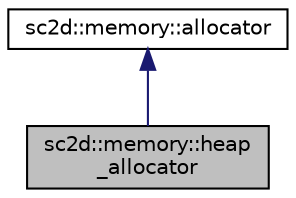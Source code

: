 digraph "sc2d::memory::heap_allocator"
{
  edge [fontname="Helvetica",fontsize="10",labelfontname="Helvetica",labelfontsize="10"];
  node [fontname="Helvetica",fontsize="10",shape=record];
  Node2 [label="sc2d::memory::heap\l_allocator",height=0.2,width=0.4,color="black", fillcolor="grey75", style="filled", fontcolor="black"];
  Node3 -> Node2 [dir="back",color="midnightblue",fontsize="10",style="solid",fontname="Helvetica"];
  Node3 [label="sc2d::memory::allocator",height=0.2,width=0.4,color="black", fillcolor="white", style="filled",URL="$classsc2d_1_1memory_1_1allocator.html"];
}
